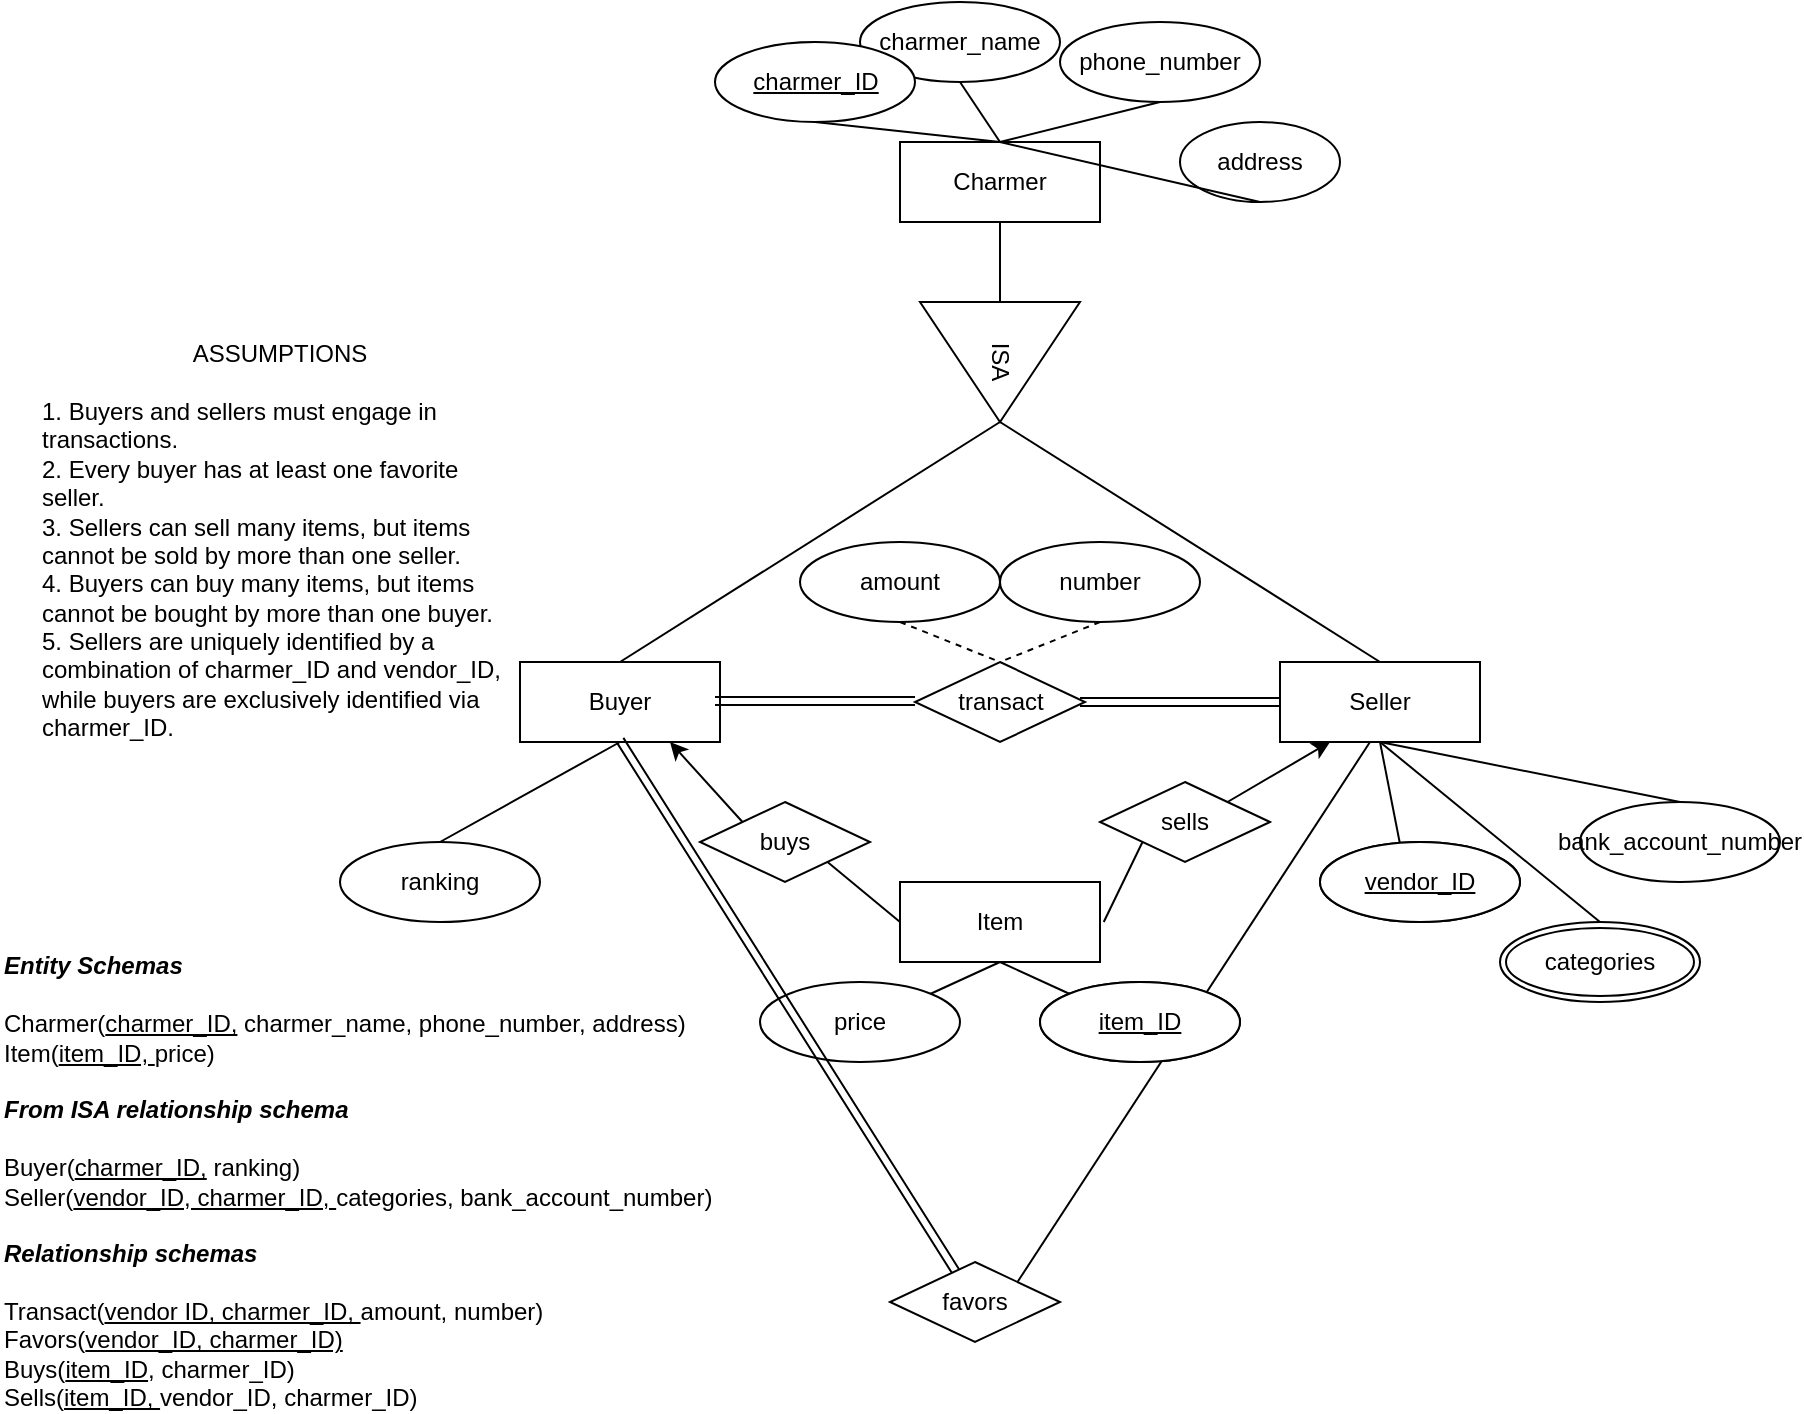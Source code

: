 <mxfile version="13.8.8" type="github"><diagram id="W0lKy6HlcI9CwL7V-qiR" name="Page-1"><mxGraphModel dx="1888" dy="1675" grid="1" gridSize="10" guides="1" tooltips="1" connect="1" arrows="1" fold="1" page="1" pageScale="1" pageWidth="850" pageHeight="1100" math="0" shadow="0"><root><mxCell id="0"/><mxCell id="1" parent="0"/><mxCell id="Sm0SAOwAGHXSsIl20GG8-1" value="Charmer" style="whiteSpace=wrap;html=1;align=center;" vertex="1" parent="1"><mxGeometry x="380" y="50" width="100" height="40" as="geometry"/></mxCell><mxCell id="Sm0SAOwAGHXSsIl20GG8-2" value="ISA" style="triangle;whiteSpace=wrap;html=1;rotation=90;" vertex="1" parent="1"><mxGeometry x="400" y="120" width="60" height="80" as="geometry"/></mxCell><mxCell id="Sm0SAOwAGHXSsIl20GG8-3" value="" style="endArrow=none;html=1;entryX=0.5;entryY=1;entryDx=0;entryDy=0;exitX=0;exitY=0.5;exitDx=0;exitDy=0;" edge="1" parent="1" source="Sm0SAOwAGHXSsIl20GG8-2" target="Sm0SAOwAGHXSsIl20GG8-1"><mxGeometry width="50" height="50" relative="1" as="geometry"><mxPoint x="830" y="330" as="sourcePoint"/><mxPoint x="880" y="280" as="targetPoint"/></mxGeometry></mxCell><mxCell id="Sm0SAOwAGHXSsIl20GG8-5" value="" style="endArrow=none;html=1;entryX=1;entryY=0.5;entryDx=0;entryDy=0;exitX=0.5;exitY=0;exitDx=0;exitDy=0;" edge="1" parent="1" source="Sm0SAOwAGHXSsIl20GG8-9" target="Sm0SAOwAGHXSsIl20GG8-2"><mxGeometry width="50" height="50" relative="1" as="geometry"><mxPoint x="550" y="270" as="sourcePoint"/><mxPoint x="880" y="280" as="targetPoint"/></mxGeometry></mxCell><mxCell id="Sm0SAOwAGHXSsIl20GG8-6" value="" style="endArrow=none;html=1;entryX=1;entryY=0.5;entryDx=0;entryDy=0;exitX=0.5;exitY=0;exitDx=0;exitDy=0;" edge="1" parent="1" source="Sm0SAOwAGHXSsIl20GG8-8" target="Sm0SAOwAGHXSsIl20GG8-2"><mxGeometry width="50" height="50" relative="1" as="geometry"><mxPoint x="330" y="270" as="sourcePoint"/><mxPoint x="880" y="280" as="targetPoint"/></mxGeometry></mxCell><mxCell id="Sm0SAOwAGHXSsIl20GG8-8" value="Buyer" style="whiteSpace=wrap;html=1;align=center;" vertex="1" parent="1"><mxGeometry x="190" y="310" width="100" height="40" as="geometry"/></mxCell><mxCell id="Sm0SAOwAGHXSsIl20GG8-9" value="Seller" style="whiteSpace=wrap;html=1;align=center;" vertex="1" parent="1"><mxGeometry x="570" y="310" width="100" height="40" as="geometry"/></mxCell><mxCell id="Sm0SAOwAGHXSsIl20GG8-11" value="charmer_name" style="ellipse;whiteSpace=wrap;html=1;align=center;" vertex="1" parent="1"><mxGeometry x="360" y="-20" width="100" height="40" as="geometry"/></mxCell><mxCell id="Sm0SAOwAGHXSsIl20GG8-12" value="phone_number" style="ellipse;whiteSpace=wrap;html=1;align=center;" vertex="1" parent="1"><mxGeometry x="460" y="-10" width="100" height="40" as="geometry"/></mxCell><mxCell id="Sm0SAOwAGHXSsIl20GG8-13" value="address" style="ellipse;whiteSpace=wrap;html=1;align=center;" vertex="1" parent="1"><mxGeometry x="520" y="40" width="80" height="40" as="geometry"/></mxCell><mxCell id="Sm0SAOwAGHXSsIl20GG8-14" value="vendor_ID" style="ellipse;whiteSpace=wrap;html=1;align=center;" vertex="1" parent="1"><mxGeometry x="590" y="400" width="100" height="40" as="geometry"/></mxCell><mxCell id="Sm0SAOwAGHXSsIl20GG8-16" value="categories" style="ellipse;shape=doubleEllipse;margin=3;whiteSpace=wrap;html=1;align=center;" vertex="1" parent="1"><mxGeometry x="680" y="440" width="100" height="40" as="geometry"/></mxCell><mxCell id="Sm0SAOwAGHXSsIl20GG8-17" value="bank_account_number" style="ellipse;whiteSpace=wrap;html=1;align=center;" vertex="1" parent="1"><mxGeometry x="720" y="380" width="100" height="40" as="geometry"/></mxCell><mxCell id="Sm0SAOwAGHXSsIl20GG8-18" value="ranking" style="ellipse;whiteSpace=wrap;html=1;align=center;" vertex="1" parent="1"><mxGeometry x="100" y="400" width="100" height="40" as="geometry"/></mxCell><mxCell id="Sm0SAOwAGHXSsIl20GG8-19" value="" style="endArrow=none;html=1;entryX=0.5;entryY=1;entryDx=0;entryDy=0;exitX=0.5;exitY=0;exitDx=0;exitDy=0;" edge="1" parent="1" source="Sm0SAOwAGHXSsIl20GG8-1" target="Sm0SAOwAGHXSsIl20GG8-51"><mxGeometry width="50" height="50" relative="1" as="geometry"><mxPoint x="590" y="230" as="sourcePoint"/><mxPoint x="330" y="-10" as="targetPoint"/></mxGeometry></mxCell><mxCell id="Sm0SAOwAGHXSsIl20GG8-20" value="" style="endArrow=none;html=1;entryX=0.5;entryY=1;entryDx=0;entryDy=0;exitX=0.5;exitY=0;exitDx=0;exitDy=0;" edge="1" parent="1" target="Sm0SAOwAGHXSsIl20GG8-11"><mxGeometry width="50" height="50" relative="1" as="geometry"><mxPoint x="430" y="50" as="sourcePoint"/><mxPoint x="330" y="-10" as="targetPoint"/></mxGeometry></mxCell><mxCell id="Sm0SAOwAGHXSsIl20GG8-21" value="" style="endArrow=none;html=1;entryX=0.5;entryY=1;entryDx=0;entryDy=0;exitX=0.5;exitY=0;exitDx=0;exitDy=0;" edge="1" parent="1" target="Sm0SAOwAGHXSsIl20GG8-12"><mxGeometry width="50" height="50" relative="1" as="geometry"><mxPoint x="430" y="50" as="sourcePoint"/><mxPoint x="380" y="-50" as="targetPoint"/></mxGeometry></mxCell><mxCell id="Sm0SAOwAGHXSsIl20GG8-22" value="" style="endArrow=none;html=1;entryX=0.5;entryY=1;entryDx=0;entryDy=0;exitX=0.5;exitY=0;exitDx=0;exitDy=0;" edge="1" parent="1" target="Sm0SAOwAGHXSsIl20GG8-13"><mxGeometry width="50" height="50" relative="1" as="geometry"><mxPoint x="430" y="50" as="sourcePoint"/><mxPoint x="490" y="-50" as="targetPoint"/></mxGeometry></mxCell><mxCell id="Sm0SAOwAGHXSsIl20GG8-23" value="" style="endArrow=none;html=1;entryX=0.5;entryY=0;entryDx=0;entryDy=0;exitX=0.5;exitY=1;exitDx=0;exitDy=0;" edge="1" parent="1" source="Sm0SAOwAGHXSsIl20GG8-8" target="Sm0SAOwAGHXSsIl20GG8-18"><mxGeometry width="50" height="50" relative="1" as="geometry"><mxPoint x="590" y="230" as="sourcePoint"/><mxPoint x="640" y="180" as="targetPoint"/></mxGeometry></mxCell><mxCell id="Sm0SAOwAGHXSsIl20GG8-24" value="favors" style="shape=rhombus;perimeter=rhombusPerimeter;whiteSpace=wrap;html=1;align=center;" vertex="1" parent="1"><mxGeometry x="375" y="610" width="85" height="40" as="geometry"/></mxCell><mxCell id="Sm0SAOwAGHXSsIl20GG8-25" value="" style="endArrow=none;html=1;entryX=0.4;entryY=0.025;entryDx=0;entryDy=0;exitX=0.5;exitY=1;exitDx=0;exitDy=0;entryPerimeter=0;" edge="1" parent="1" source="Sm0SAOwAGHXSsIl20GG8-9" target="Sm0SAOwAGHXSsIl20GG8-14"><mxGeometry width="50" height="50" relative="1" as="geometry"><mxPoint x="240" y="350" as="sourcePoint"/><mxPoint x="150" y="400" as="targetPoint"/></mxGeometry></mxCell><mxCell id="Sm0SAOwAGHXSsIl20GG8-26" value="" style="endArrow=none;html=1;entryX=0.5;entryY=0;entryDx=0;entryDy=0;exitX=0.5;exitY=1;exitDx=0;exitDy=0;" edge="1" parent="1" target="Sm0SAOwAGHXSsIl20GG8-16"><mxGeometry width="50" height="50" relative="1" as="geometry"><mxPoint x="620" y="350" as="sourcePoint"/><mxPoint x="540" y="401" as="targetPoint"/></mxGeometry></mxCell><mxCell id="Sm0SAOwAGHXSsIl20GG8-27" value="" style="endArrow=none;html=1;entryX=0.5;entryY=0;entryDx=0;entryDy=0;exitX=0.5;exitY=1;exitDx=0;exitDy=0;" edge="1" parent="1" target="Sm0SAOwAGHXSsIl20GG8-17"><mxGeometry width="50" height="50" relative="1" as="geometry"><mxPoint x="620" y="350" as="sourcePoint"/><mxPoint x="630" y="450" as="targetPoint"/></mxGeometry></mxCell><mxCell id="Sm0SAOwAGHXSsIl20GG8-28" value="amount" style="ellipse;whiteSpace=wrap;html=1;align=center;" vertex="1" parent="1"><mxGeometry x="330" y="250" width="100" height="40" as="geometry"/></mxCell><mxCell id="Sm0SAOwAGHXSsIl20GG8-29" value="number" style="ellipse;whiteSpace=wrap;html=1;align=center;" vertex="1" parent="1"><mxGeometry x="430" y="250" width="100" height="40" as="geometry"/></mxCell><mxCell id="Sm0SAOwAGHXSsIl20GG8-30" value="transact" style="shape=rhombus;perimeter=rhombusPerimeter;whiteSpace=wrap;html=1;align=center;" vertex="1" parent="1"><mxGeometry x="387.5" y="310" width="85" height="40" as="geometry"/></mxCell><mxCell id="Sm0SAOwAGHXSsIl20GG8-31" value="" style="endArrow=none;dashed=1;html=1;entryX=0.5;entryY=0;entryDx=0;entryDy=0;exitX=0.5;exitY=1;exitDx=0;exitDy=0;" edge="1" parent="1" source="Sm0SAOwAGHXSsIl20GG8-29" target="Sm0SAOwAGHXSsIl20GG8-30"><mxGeometry width="50" height="50" relative="1" as="geometry"><mxPoint x="590" y="230" as="sourcePoint"/><mxPoint x="640" y="180" as="targetPoint"/></mxGeometry></mxCell><mxCell id="Sm0SAOwAGHXSsIl20GG8-32" value="" style="endArrow=none;dashed=1;html=1;entryX=0.5;entryY=0;entryDx=0;entryDy=0;exitX=0.5;exitY=1;exitDx=0;exitDy=0;" edge="1" parent="1" source="Sm0SAOwAGHXSsIl20GG8-28"><mxGeometry width="50" height="50" relative="1" as="geometry"><mxPoint x="480" y="290" as="sourcePoint"/><mxPoint x="430" y="310" as="targetPoint"/></mxGeometry></mxCell><mxCell id="Sm0SAOwAGHXSsIl20GG8-33" value="Item" style="whiteSpace=wrap;html=1;align=center;" vertex="1" parent="1"><mxGeometry x="380" y="420" width="100" height="40" as="geometry"/></mxCell><mxCell id="Sm0SAOwAGHXSsIl20GG8-36" value="item_ID" style="ellipse;whiteSpace=wrap;html=1;align=center;" vertex="1" parent="1"><mxGeometry x="450" y="470" width="100" height="40" as="geometry"/></mxCell><mxCell id="Sm0SAOwAGHXSsIl20GG8-37" value="price" style="ellipse;whiteSpace=wrap;html=1;align=center;" vertex="1" parent="1"><mxGeometry x="310" y="470" width="100" height="40" as="geometry"/></mxCell><mxCell id="Sm0SAOwAGHXSsIl20GG8-38" value="buys" style="shape=rhombus;perimeter=rhombusPerimeter;whiteSpace=wrap;html=1;align=center;" vertex="1" parent="1"><mxGeometry x="280" y="380" width="85" height="40" as="geometry"/></mxCell><mxCell id="Sm0SAOwAGHXSsIl20GG8-39" value="sells" style="shape=rhombus;perimeter=rhombusPerimeter;whiteSpace=wrap;html=1;align=center;" vertex="1" parent="1"><mxGeometry x="480" y="370" width="85" height="40" as="geometry"/></mxCell><mxCell id="Sm0SAOwAGHXSsIl20GG8-40" value="" style="endArrow=none;html=1;entryX=0.5;entryY=1;entryDx=0;entryDy=0;exitX=1;exitY=0;exitDx=0;exitDy=0;" edge="1" parent="1" source="Sm0SAOwAGHXSsIl20GG8-37" target="Sm0SAOwAGHXSsIl20GG8-33"><mxGeometry width="50" height="50" relative="1" as="geometry"><mxPoint x="590" y="320" as="sourcePoint"/><mxPoint x="640" y="270" as="targetPoint"/></mxGeometry></mxCell><mxCell id="Sm0SAOwAGHXSsIl20GG8-41" value="" style="endArrow=none;html=1;entryX=0.5;entryY=1;entryDx=0;entryDy=0;exitX=0;exitY=0;exitDx=0;exitDy=0;" edge="1" parent="1" source="Sm0SAOwAGHXSsIl20GG8-36"><mxGeometry width="50" height="50" relative="1" as="geometry"><mxPoint x="395.355" y="475.858" as="sourcePoint"/><mxPoint x="430" y="460" as="targetPoint"/></mxGeometry></mxCell><mxCell id="Sm0SAOwAGHXSsIl20GG8-43" value="" style="shape=link;html=1;" edge="1" parent="1"><mxGeometry width="100" relative="1" as="geometry"><mxPoint x="287.5" y="329.5" as="sourcePoint"/><mxPoint x="387.5" y="329.5" as="targetPoint"/></mxGeometry></mxCell><mxCell id="Sm0SAOwAGHXSsIl20GG8-44" value="" style="endArrow=classic;html=1;entryX=0.75;entryY=1;entryDx=0;entryDy=0;exitX=0;exitY=0;exitDx=0;exitDy=0;" edge="1" parent="1" source="Sm0SAOwAGHXSsIl20GG8-38" target="Sm0SAOwAGHXSsIl20GG8-8"><mxGeometry width="50" height="50" relative="1" as="geometry"><mxPoint x="590" y="320" as="sourcePoint"/><mxPoint x="640" y="270" as="targetPoint"/></mxGeometry></mxCell><mxCell id="Sm0SAOwAGHXSsIl20GG8-45" value="" style="shape=link;html=1;exitX=0;exitY=0.5;exitDx=0;exitDy=0;" edge="1" parent="1" source="Sm0SAOwAGHXSsIl20GG8-9"><mxGeometry width="100" relative="1" as="geometry"><mxPoint x="287.5" y="329.5" as="sourcePoint"/><mxPoint x="470" y="330" as="targetPoint"/></mxGeometry></mxCell><mxCell id="Sm0SAOwAGHXSsIl20GG8-46" value="" style="endArrow=none;html=1;entryX=0;entryY=0.5;entryDx=0;entryDy=0;exitX=1;exitY=1;exitDx=0;exitDy=0;" edge="1" parent="1" source="Sm0SAOwAGHXSsIl20GG8-38" target="Sm0SAOwAGHXSsIl20GG8-33"><mxGeometry width="50" height="50" relative="1" as="geometry"><mxPoint x="590" y="320" as="sourcePoint"/><mxPoint x="640" y="270" as="targetPoint"/></mxGeometry></mxCell><mxCell id="Sm0SAOwAGHXSsIl20GG8-47" value="" style="endArrow=classic;html=1;entryX=0.25;entryY=1;entryDx=0;entryDy=0;exitX=1;exitY=0;exitDx=0;exitDy=0;" edge="1" parent="1" source="Sm0SAOwAGHXSsIl20GG8-39" target="Sm0SAOwAGHXSsIl20GG8-9"><mxGeometry width="50" height="50" relative="1" as="geometry"><mxPoint x="301.25" y="390" as="sourcePoint"/><mxPoint x="265" y="350" as="targetPoint"/></mxGeometry></mxCell><mxCell id="Sm0SAOwAGHXSsIl20GG8-48" value="" style="endArrow=none;html=1;entryX=0;entryY=1;entryDx=0;entryDy=0;exitX=1;exitY=1;exitDx=0;exitDy=0;" edge="1" parent="1" target="Sm0SAOwAGHXSsIl20GG8-39"><mxGeometry width="50" height="50" relative="1" as="geometry"><mxPoint x="481.88" y="440" as="sourcePoint"/><mxPoint x="518.13" y="470" as="targetPoint"/></mxGeometry></mxCell><mxCell id="Sm0SAOwAGHXSsIl20GG8-49" value="" style="endArrow=none;html=1;exitX=1;exitY=0;exitDx=0;exitDy=0;" edge="1" parent="1" source="Sm0SAOwAGHXSsIl20GG8-24"><mxGeometry width="50" height="50" relative="1" as="geometry"><mxPoint x="565" y="400" as="sourcePoint"/><mxPoint x="615" y="350" as="targetPoint"/></mxGeometry></mxCell><mxCell id="Sm0SAOwAGHXSsIl20GG8-50" value="" style="shape=link;html=1;" edge="1" parent="1" target="Sm0SAOwAGHXSsIl20GG8-24"><mxGeometry width="100" relative="1" as="geometry"><mxPoint x="240" y="349" as="sourcePoint"/><mxPoint x="340" y="349" as="targetPoint"/></mxGeometry></mxCell><mxCell id="Sm0SAOwAGHXSsIl20GG8-51" value="charmer_ID" style="ellipse;whiteSpace=wrap;html=1;align=center;fontStyle=4;" vertex="1" parent="1"><mxGeometry x="287.5" width="100" height="40" as="geometry"/></mxCell><mxCell id="Sm0SAOwAGHXSsIl20GG8-52" value="vendor_ID" style="ellipse;whiteSpace=wrap;html=1;align=center;fontStyle=4;" vertex="1" parent="1"><mxGeometry x="590" y="400" width="100" height="40" as="geometry"/></mxCell><mxCell id="Sm0SAOwAGHXSsIl20GG8-53" value="item_ID" style="ellipse;whiteSpace=wrap;html=1;align=center;fontStyle=4;" vertex="1" parent="1"><mxGeometry x="450" y="470" width="100" height="40" as="geometry"/></mxCell><mxCell id="Sm0SAOwAGHXSsIl20GG8-54" value="&lt;div&gt;&lt;br&gt;&lt;/div&gt;&lt;div&gt;&lt;br&gt;&lt;/div&gt;&lt;div&gt;ASSUMPTIONS&lt;/div&gt;&lt;div&gt;&lt;br&gt;&lt;/div&gt;&lt;div align=&quot;left&quot;&gt;1. Buyers and sellers must engage in transactions.&lt;/div&gt;&lt;div align=&quot;left&quot;&gt;2. Every buyer has at least one favorite seller.&lt;/div&gt;&lt;div align=&quot;left&quot;&gt;3. Sellers can sell many items, but items cannot be sold by more than one seller.&lt;/div&gt;&lt;div align=&quot;left&quot;&gt;4. Buyers can buy many items, but items cannot be bought by more than one buyer.&lt;/div&gt;&lt;div align=&quot;left&quot;&gt;5. Sellers are uniquely identified by a combination of charmer_ID and vendor_ID, while buyers are exclusively identified via charmer_ID.&lt;br&gt;&lt;/div&gt;" style="text;html=1;strokeColor=none;fillColor=none;align=center;verticalAlign=middle;whiteSpace=wrap;rounded=0;" vertex="1" parent="1"><mxGeometry x="-50" y="150" width="240" height="170" as="geometry"/></mxCell><mxCell id="Sm0SAOwAGHXSsIl20GG8-55" value="&lt;div&gt;&lt;i&gt;&lt;b&gt;Entity Schemas&lt;/b&gt;&lt;/i&gt;&lt;/div&gt;&lt;div&gt;&lt;br&gt;&lt;/div&gt;&lt;div&gt;Charmer(&lt;u&gt;charmer_ID,&lt;/u&gt; charmer_name, phone_number, address)&lt;/div&gt;&lt;div&gt;Item(&lt;u&gt;item_ID, &lt;/u&gt;price)&lt;br&gt;&lt;/div&gt;&lt;div&gt;&lt;br&gt;&lt;/div&gt;&lt;div&gt;&lt;i&gt;&lt;b&gt;From ISA relationship schema&lt;/b&gt;&lt;/i&gt;&lt;/div&gt;&lt;div&gt;&lt;br&gt;&lt;/div&gt;&lt;div&gt;Buyer(&lt;u&gt;charmer_ID,&lt;/u&gt; ranking)&lt;/div&gt;&lt;div&gt;Seller(&lt;u&gt;vendor_ID, charmer_ID, &lt;/u&gt;categories, bank_account_number)&lt;br&gt;&lt;/div&gt;&lt;div&gt;&lt;br&gt;&lt;/div&gt;&lt;div&gt;&lt;i&gt;&lt;b&gt;Relationship schemas&lt;/b&gt;&lt;/i&gt;&lt;/div&gt;&lt;div&gt;&lt;i&gt;&lt;b&gt;&lt;br&gt;&lt;/b&gt;&lt;/i&gt;&lt;/div&gt;&lt;div&gt;Transact(&lt;u&gt;vendor ID, charmer_ID, &lt;/u&gt;amount, number)&lt;/div&gt;&lt;div&gt;Favors(&lt;u&gt;vendor_ID, charmer_ID)&lt;/u&gt;&lt;/div&gt;&lt;div&gt;Buys(&lt;u&gt;item_ID&lt;/u&gt;, charmer_ID)&lt;/div&gt;&lt;div&gt;Sells(&lt;u&gt;item_ID, &lt;/u&gt;vendor_ID, charmer_ID)&lt;br&gt;&lt;/div&gt;" style="text;html=1;strokeColor=none;fillColor=none;align=left;verticalAlign=middle;whiteSpace=wrap;rounded=0;" vertex="1" parent="1"><mxGeometry x="-70" y="500" width="430" height="140" as="geometry"/></mxCell></root></mxGraphModel></diagram></mxfile>